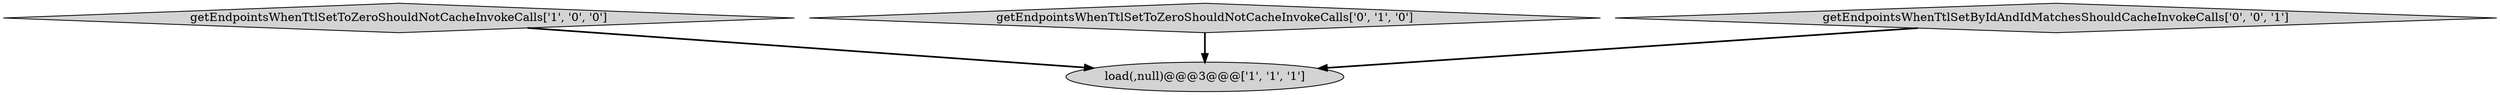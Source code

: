 digraph {
1 [style = filled, label = "getEndpointsWhenTtlSetToZeroShouldNotCacheInvokeCalls['1', '0', '0']", fillcolor = lightgray, shape = diamond image = "AAA0AAABBB1BBB"];
2 [style = filled, label = "getEndpointsWhenTtlSetToZeroShouldNotCacheInvokeCalls['0', '1', '0']", fillcolor = lightgray, shape = diamond image = "AAA0AAABBB2BBB"];
3 [style = filled, label = "getEndpointsWhenTtlSetByIdAndIdMatchesShouldCacheInvokeCalls['0', '0', '1']", fillcolor = lightgray, shape = diamond image = "AAA0AAABBB3BBB"];
0 [style = filled, label = "load(,null)@@@3@@@['1', '1', '1']", fillcolor = lightgray, shape = ellipse image = "AAA0AAABBB1BBB"];
2->0 [style = bold, label=""];
3->0 [style = bold, label=""];
1->0 [style = bold, label=""];
}
